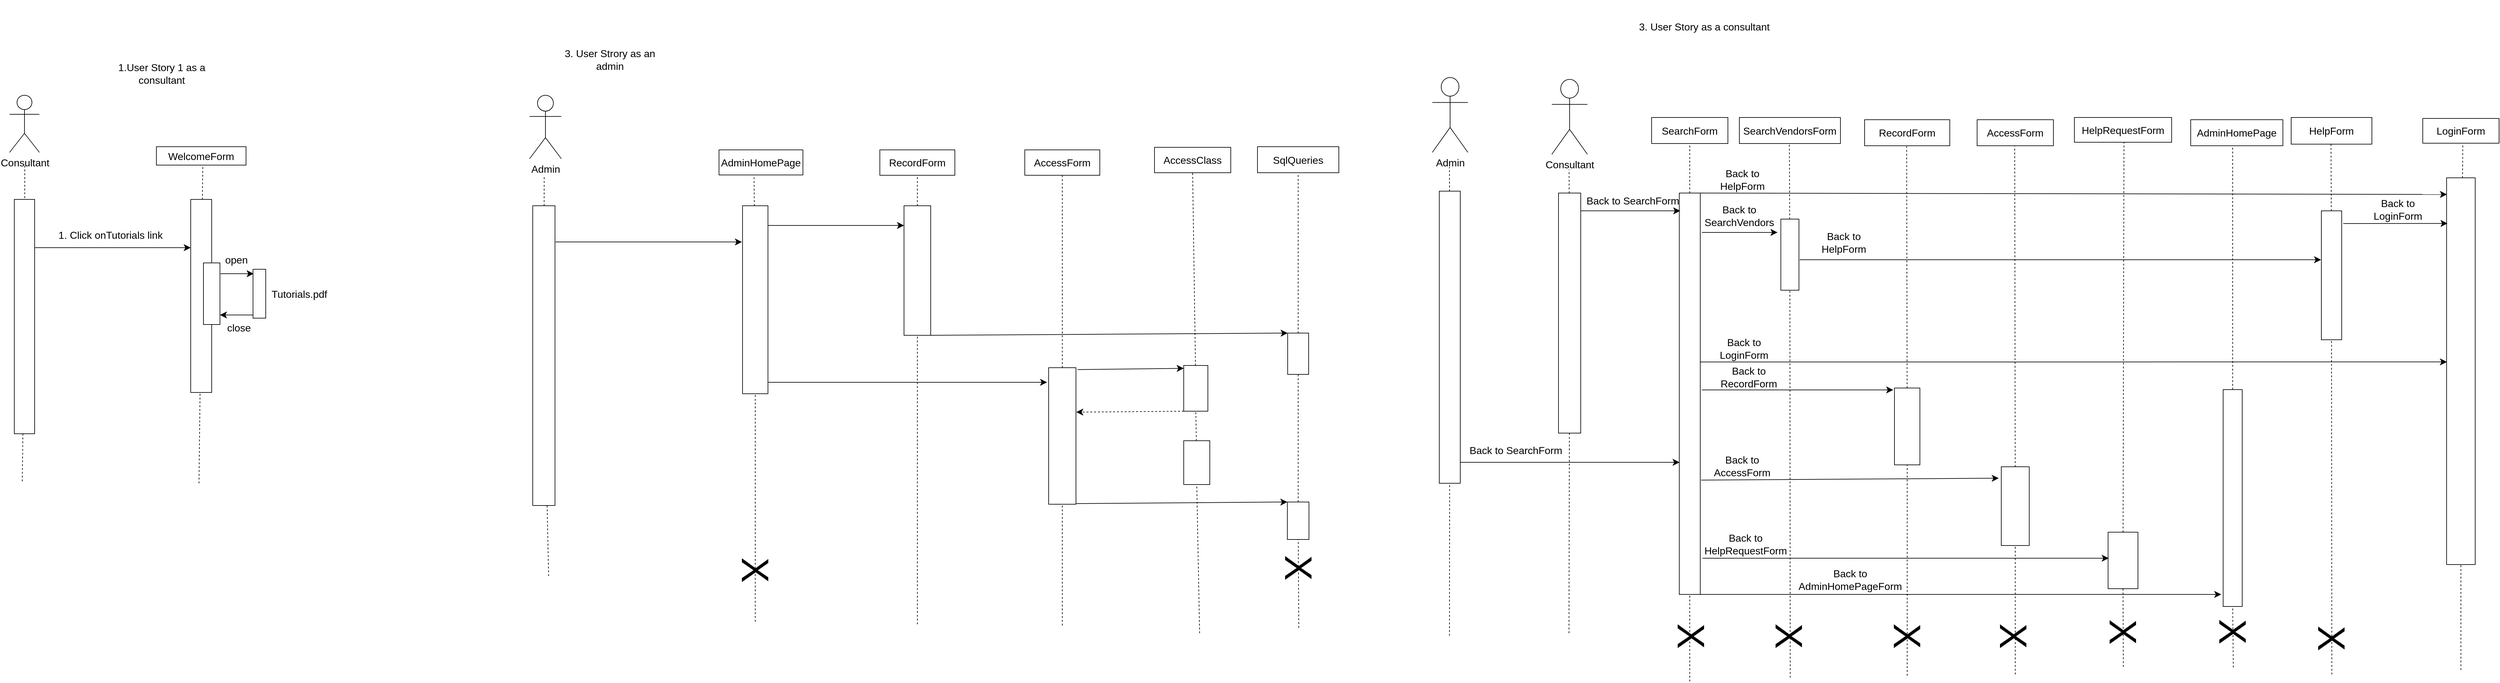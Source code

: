 <mxfile version="22.1.7" type="github">
  <diagram name="Page-1" id="Hk-SXwCdUtSoD7dCNRQY">
    <mxGraphModel dx="3237" dy="3047" grid="0" gridSize="10" guides="1" tooltips="1" connect="1" arrows="1" fold="1" page="0" pageScale="1" pageWidth="827" pageHeight="1169" math="0" shadow="0">
      <root>
        <mxCell id="0" />
        <mxCell id="1" parent="0" />
        <mxCell id="pXTbhTJN17nyA_IUPfKZ-1" value="WelcomeForm" style="rounded=0;whiteSpace=wrap;html=1;fontSize=16;" vertex="1" parent="1">
          <mxGeometry x="143" y="170" width="141" height="29" as="geometry" />
        </mxCell>
        <mxCell id="pXTbhTJN17nyA_IUPfKZ-3" value="" style="endArrow=none;dashed=1;html=1;rounded=0;fontSize=12;startSize=8;endSize=8;curved=1;" edge="1" parent="1" source="pXTbhTJN17nyA_IUPfKZ-10">
          <mxGeometry width="50" height="50" relative="1" as="geometry">
            <mxPoint x="210" y="700" as="sourcePoint" />
            <mxPoint x="216" y="200" as="targetPoint" />
          </mxGeometry>
        </mxCell>
        <mxCell id="pXTbhTJN17nyA_IUPfKZ-4" value="Consultant" style="shape=umlActor;verticalLabelPosition=bottom;verticalAlign=top;html=1;outlineConnect=0;fontSize=16;" vertex="1" parent="1">
          <mxGeometry x="-88" y="89" width="47" height="90" as="geometry" />
        </mxCell>
        <mxCell id="pXTbhTJN17nyA_IUPfKZ-5" value="" style="endArrow=none;dashed=1;html=1;rounded=0;fontSize=12;startSize=8;endSize=8;curved=1;" edge="1" parent="1" source="pXTbhTJN17nyA_IUPfKZ-6">
          <mxGeometry width="50" height="50" relative="1" as="geometry">
            <mxPoint x="-62" y="243" as="sourcePoint" />
            <mxPoint x="-68" y="698" as="targetPoint" />
          </mxGeometry>
        </mxCell>
        <mxCell id="pXTbhTJN17nyA_IUPfKZ-8" value="" style="endArrow=none;dashed=1;html=1;rounded=0;fontSize=12;startSize=8;endSize=8;curved=1;" edge="1" parent="1" target="pXTbhTJN17nyA_IUPfKZ-6">
          <mxGeometry width="50" height="50" relative="1" as="geometry">
            <mxPoint x="-64" y="200" as="sourcePoint" />
            <mxPoint x="-68" y="698" as="targetPoint" />
          </mxGeometry>
        </mxCell>
        <mxCell id="pXTbhTJN17nyA_IUPfKZ-6" value="" style="rounded=0;whiteSpace=wrap;html=1;fontSize=16;" vertex="1" parent="1">
          <mxGeometry x="-80.5" y="253" width="32" height="369" as="geometry" />
        </mxCell>
        <mxCell id="pXTbhTJN17nyA_IUPfKZ-9" value="" style="endArrow=classic;html=1;rounded=0;fontSize=12;startSize=8;endSize=8;curved=1;entryX=0;entryY=0.25;entryDx=0;entryDy=0;" edge="1" parent="1" target="pXTbhTJN17nyA_IUPfKZ-10">
          <mxGeometry width="50" height="50" relative="1" as="geometry">
            <mxPoint x="-48" y="329" as="sourcePoint" />
            <mxPoint x="80" y="362" as="targetPoint" />
          </mxGeometry>
        </mxCell>
        <mxCell id="pXTbhTJN17nyA_IUPfKZ-11" value="" style="endArrow=none;dashed=1;html=1;rounded=0;fontSize=12;startSize=8;endSize=8;curved=1;" edge="1" parent="1" target="pXTbhTJN17nyA_IUPfKZ-10">
          <mxGeometry width="50" height="50" relative="1" as="geometry">
            <mxPoint x="210" y="700" as="sourcePoint" />
            <mxPoint x="216" y="200" as="targetPoint" />
          </mxGeometry>
        </mxCell>
        <mxCell id="pXTbhTJN17nyA_IUPfKZ-10" value="" style="rounded=0;whiteSpace=wrap;html=1;fontSize=16;" vertex="1" parent="1">
          <mxGeometry x="197" y="253" width="33" height="304" as="geometry" />
        </mxCell>
        <mxCell id="pXTbhTJN17nyA_IUPfKZ-12" value="1. Click onTutorials link" style="text;html=1;strokeColor=none;fillColor=none;align=center;verticalAlign=middle;whiteSpace=wrap;rounded=0;fontSize=16;" vertex="1" parent="1">
          <mxGeometry x="-25" y="298" width="192" height="22" as="geometry" />
        </mxCell>
        <mxCell id="pXTbhTJN17nyA_IUPfKZ-20" value="" style="rounded=0;whiteSpace=wrap;html=1;fontSize=16;" vertex="1" parent="1">
          <mxGeometry x="217" y="353" width="26" height="97" as="geometry" />
        </mxCell>
        <mxCell id="pXTbhTJN17nyA_IUPfKZ-21" value="" style="endArrow=classic;html=1;rounded=0;fontSize=12;startSize=8;endSize=8;curved=1;entryX=0.051;entryY=0.091;entryDx=0;entryDy=0;entryPerimeter=0;" edge="1" parent="1" target="pXTbhTJN17nyA_IUPfKZ-23">
          <mxGeometry width="50" height="50" relative="1" as="geometry">
            <mxPoint x="244" y="370" as="sourcePoint" />
            <mxPoint x="294" y="370" as="targetPoint" />
          </mxGeometry>
        </mxCell>
        <mxCell id="pXTbhTJN17nyA_IUPfKZ-22" value="" style="endArrow=classic;html=1;rounded=0;fontSize=12;startSize=8;endSize=8;curved=1;entryX=0.962;entryY=0.845;entryDx=0;entryDy=0;entryPerimeter=0;exitX=0;exitY=0.935;exitDx=0;exitDy=0;exitPerimeter=0;" edge="1" parent="1" source="pXTbhTJN17nyA_IUPfKZ-23">
          <mxGeometry width="50" height="50" relative="1" as="geometry">
            <mxPoint x="292.99" y="435" as="sourcePoint" />
            <mxPoint x="243.002" y="434.965" as="targetPoint" />
          </mxGeometry>
        </mxCell>
        <mxCell id="pXTbhTJN17nyA_IUPfKZ-23" value="" style="rounded=0;whiteSpace=wrap;html=1;fontSize=16;" vertex="1" parent="1">
          <mxGeometry x="294.99" y="363" width="20" height="77" as="geometry" />
        </mxCell>
        <mxCell id="pXTbhTJN17nyA_IUPfKZ-25" value="Tutorials.pdf" style="text;html=1;strokeColor=none;fillColor=none;align=center;verticalAlign=middle;whiteSpace=wrap;rounded=0;fontSize=16;" vertex="1" parent="1">
          <mxGeometry x="332" y="386.25" width="72" height="30.5" as="geometry" />
        </mxCell>
        <mxCell id="pXTbhTJN17nyA_IUPfKZ-26" value="close" style="text;html=1;strokeColor=none;fillColor=none;align=center;verticalAlign=middle;whiteSpace=wrap;rounded=0;fontSize=16;" vertex="1" parent="1">
          <mxGeometry x="243" y="440" width="60" height="30" as="geometry" />
        </mxCell>
        <mxCell id="pXTbhTJN17nyA_IUPfKZ-27" value="open" style="text;html=1;strokeColor=none;fillColor=none;align=center;verticalAlign=middle;whiteSpace=wrap;rounded=0;fontSize=16;" vertex="1" parent="1">
          <mxGeometry x="239" y="333" width="60" height="30" as="geometry" />
        </mxCell>
        <mxCell id="pXTbhTJN17nyA_IUPfKZ-28" value="1.User Story 1 as a consultant" style="text;html=1;strokeColor=none;fillColor=none;align=center;verticalAlign=middle;whiteSpace=wrap;rounded=0;fontSize=16;" vertex="1" parent="1">
          <mxGeometry x="66" y="36" width="171" height="37" as="geometry" />
        </mxCell>
        <mxCell id="pXTbhTJN17nyA_IUPfKZ-29" value="3. User Strory as an admin" style="text;html=1;strokeColor=none;fillColor=none;align=center;verticalAlign=middle;whiteSpace=wrap;rounded=0;fontSize=16;" vertex="1" parent="1">
          <mxGeometry x="780" y="9" width="153" height="47" as="geometry" />
        </mxCell>
        <mxCell id="pXTbhTJN17nyA_IUPfKZ-30" value="Admin" style="shape=umlActor;verticalLabelPosition=bottom;verticalAlign=top;html=1;outlineConnect=0;fontSize=16;" vertex="1" parent="1">
          <mxGeometry x="730" y="89" width="50" height="100" as="geometry" />
        </mxCell>
        <mxCell id="pXTbhTJN17nyA_IUPfKZ-31" value="" style="endArrow=none;dashed=1;html=1;rounded=0;fontSize=12;startSize=8;endSize=8;curved=1;" edge="1" parent="1" source="pXTbhTJN17nyA_IUPfKZ-33">
          <mxGeometry width="50" height="50" relative="1" as="geometry">
            <mxPoint x="753" y="690" as="sourcePoint" />
            <mxPoint x="753" y="215" as="targetPoint" />
          </mxGeometry>
        </mxCell>
        <mxCell id="pXTbhTJN17nyA_IUPfKZ-34" value="" style="endArrow=none;dashed=1;html=1;rounded=0;fontSize=12;startSize=8;endSize=8;curved=1;" edge="1" parent="1" target="pXTbhTJN17nyA_IUPfKZ-33">
          <mxGeometry width="50" height="50" relative="1" as="geometry">
            <mxPoint x="760" y="846" as="sourcePoint" />
            <mxPoint x="753" y="215" as="targetPoint" />
          </mxGeometry>
        </mxCell>
        <mxCell id="pXTbhTJN17nyA_IUPfKZ-33" value="" style="rounded=0;whiteSpace=wrap;html=1;fontSize=16;" vertex="1" parent="1">
          <mxGeometry x="735" y="263" width="35" height="472" as="geometry" />
        </mxCell>
        <mxCell id="pXTbhTJN17nyA_IUPfKZ-35" value="" style="endArrow=classic;html=1;rounded=0;fontSize=12;startSize=8;endSize=8;curved=1;" edge="1" parent="1">
          <mxGeometry width="50" height="50" relative="1" as="geometry">
            <mxPoint x="771" y="320" as="sourcePoint" />
            <mxPoint x="1064" y="320" as="targetPoint" />
          </mxGeometry>
        </mxCell>
        <mxCell id="pXTbhTJN17nyA_IUPfKZ-37" value="" style="endArrow=none;dashed=1;html=1;rounded=0;fontSize=12;startSize=8;endSize=8;curved=1;entryX=0.417;entryY=0.911;entryDx=0;entryDy=0;entryPerimeter=0;" edge="1" parent="1" source="pXTbhTJN17nyA_IUPfKZ-36" target="pXTbhTJN17nyA_IUPfKZ-38">
          <mxGeometry width="50" height="50" relative="1" as="geometry">
            <mxPoint x="1093" y="692" as="sourcePoint" />
            <mxPoint x="1093" y="216" as="targetPoint" />
          </mxGeometry>
        </mxCell>
        <mxCell id="pXTbhTJN17nyA_IUPfKZ-38" value="AdminHomePage" style="rounded=0;whiteSpace=wrap;html=1;fontSize=16;" vertex="1" parent="1">
          <mxGeometry x="1028" y="175" width="132" height="39.5" as="geometry" />
        </mxCell>
        <mxCell id="pXTbhTJN17nyA_IUPfKZ-39" value="" style="endArrow=none;dashed=1;html=1;rounded=0;fontSize=12;startSize=8;endSize=8;curved=1;" edge="1" parent="1" target="pXTbhTJN17nyA_IUPfKZ-36">
          <mxGeometry width="50" height="50" relative="1" as="geometry">
            <mxPoint x="1085" y="918" as="sourcePoint" />
            <mxPoint x="1093" y="216" as="targetPoint" />
          </mxGeometry>
        </mxCell>
        <mxCell id="pXTbhTJN17nyA_IUPfKZ-36" value="" style="rounded=0;whiteSpace=wrap;html=1;fontSize=16;" vertex="1" parent="1">
          <mxGeometry x="1065" y="263" width="40" height="296" as="geometry" />
        </mxCell>
        <mxCell id="pXTbhTJN17nyA_IUPfKZ-40" value="RecordForm" style="rounded=0;whiteSpace=wrap;html=1;fontSize=16;" vertex="1" parent="1">
          <mxGeometry x="1281" y="175" width="118" height="40" as="geometry" />
        </mxCell>
        <mxCell id="pXTbhTJN17nyA_IUPfKZ-41" value="AccessForm" style="rounded=0;whiteSpace=wrap;html=1;fontSize=16;" vertex="1" parent="1">
          <mxGeometry x="1509" y="175" width="118" height="40" as="geometry" />
        </mxCell>
        <mxCell id="pXTbhTJN17nyA_IUPfKZ-43" value="" style="endArrow=none;dashed=1;html=1;rounded=0;fontSize=12;startSize=8;endSize=8;curved=1;entryX=0.5;entryY=1;entryDx=0;entryDy=0;" edge="1" parent="1" source="pXTbhTJN17nyA_IUPfKZ-48" target="pXTbhTJN17nyA_IUPfKZ-40">
          <mxGeometry width="50" height="50" relative="1" as="geometry">
            <mxPoint x="1340" y="696" as="sourcePoint" />
            <mxPoint x="1390" y="448" as="targetPoint" />
          </mxGeometry>
        </mxCell>
        <mxCell id="pXTbhTJN17nyA_IUPfKZ-44" value="" style="endArrow=none;dashed=1;html=1;rounded=0;fontSize=12;startSize=8;endSize=8;curved=1;entryX=0.5;entryY=1;entryDx=0;entryDy=0;" edge="1" parent="1" source="pXTbhTJN17nyA_IUPfKZ-50" target="pXTbhTJN17nyA_IUPfKZ-41">
          <mxGeometry width="50" height="50" relative="1" as="geometry">
            <mxPoint x="1568" y="699" as="sourcePoint" />
            <mxPoint x="1618" y="462" as="targetPoint" />
          </mxGeometry>
        </mxCell>
        <mxCell id="pXTbhTJN17nyA_IUPfKZ-49" value="" style="endArrow=none;dashed=1;html=1;rounded=0;fontSize=12;startSize=8;endSize=8;curved=1;entryX=0.5;entryY=1;entryDx=0;entryDy=0;" edge="1" parent="1" target="pXTbhTJN17nyA_IUPfKZ-48">
          <mxGeometry width="50" height="50" relative="1" as="geometry">
            <mxPoint x="1340" y="922" as="sourcePoint" />
            <mxPoint x="1340" y="215" as="targetPoint" />
          </mxGeometry>
        </mxCell>
        <mxCell id="pXTbhTJN17nyA_IUPfKZ-48" value="" style="rounded=0;whiteSpace=wrap;html=1;fontSize=16;" vertex="1" parent="1">
          <mxGeometry x="1319" y="263" width="42" height="204" as="geometry" />
        </mxCell>
        <mxCell id="pXTbhTJN17nyA_IUPfKZ-51" value="" style="endArrow=none;dashed=1;html=1;rounded=0;fontSize=12;startSize=8;endSize=8;curved=1;entryX=0.5;entryY=1;entryDx=0;entryDy=0;" edge="1" parent="1" target="pXTbhTJN17nyA_IUPfKZ-50">
          <mxGeometry width="50" height="50" relative="1" as="geometry">
            <mxPoint x="1568" y="924" as="sourcePoint" />
            <mxPoint x="1568" y="215" as="targetPoint" />
          </mxGeometry>
        </mxCell>
        <mxCell id="pXTbhTJN17nyA_IUPfKZ-50" value="" style="rounded=0;whiteSpace=wrap;html=1;fontSize=16;" vertex="1" parent="1">
          <mxGeometry x="1546.5" y="518" width="43" height="215" as="geometry" />
        </mxCell>
        <mxCell id="pXTbhTJN17nyA_IUPfKZ-53" value="" style="endArrow=none;dashed=1;html=1;rounded=0;fontSize=12;startSize=8;endSize=8;curved=1;entryX=0.5;entryY=1;entryDx=0;entryDy=0;" edge="1" parent="1" source="pXTbhTJN17nyA_IUPfKZ-59" target="pXTbhTJN17nyA_IUPfKZ-54">
          <mxGeometry width="50" height="50" relative="1" as="geometry">
            <mxPoint x="1953" y="819.5" as="sourcePoint" />
            <mxPoint x="1940.005" y="211" as="targetPoint" />
          </mxGeometry>
        </mxCell>
        <mxCell id="pXTbhTJN17nyA_IUPfKZ-54" value="SqlQueries" style="rounded=0;whiteSpace=wrap;html=1;fontSize=16;" vertex="1" parent="1">
          <mxGeometry x="1875" y="170" width="128" height="41" as="geometry" />
        </mxCell>
        <mxCell id="pXTbhTJN17nyA_IUPfKZ-56" value="" style="endArrow=classic;html=1;rounded=0;fontSize=12;startSize=8;endSize=8;curved=1;" edge="1" parent="1">
          <mxGeometry width="50" height="50" relative="1" as="geometry">
            <mxPoint x="1105" y="294" as="sourcePoint" />
            <mxPoint x="1319" y="294" as="targetPoint" />
          </mxGeometry>
        </mxCell>
        <mxCell id="pXTbhTJN17nyA_IUPfKZ-57" value="" style="endArrow=classic;html=1;rounded=0;fontSize=12;startSize=8;endSize=8;curved=1;" edge="1" parent="1">
          <mxGeometry width="50" height="50" relative="1" as="geometry">
            <mxPoint x="1105" y="541" as="sourcePoint" />
            <mxPoint x="1544" y="541" as="targetPoint" />
            <Array as="points" />
          </mxGeometry>
        </mxCell>
        <mxCell id="pXTbhTJN17nyA_IUPfKZ-58" value="" style="endArrow=classic;html=1;rounded=0;fontSize=12;startSize=8;endSize=8;curved=1;entryX=0;entryY=0;entryDx=0;entryDy=0;" edge="1" parent="1" target="pXTbhTJN17nyA_IUPfKZ-59">
          <mxGeometry width="50" height="50" relative="1" as="geometry">
            <mxPoint x="1359" y="467" as="sourcePoint" />
            <mxPoint x="1874" y="464" as="targetPoint" />
          </mxGeometry>
        </mxCell>
        <mxCell id="pXTbhTJN17nyA_IUPfKZ-60" value="" style="endArrow=none;dashed=1;html=1;rounded=0;fontSize=12;startSize=8;endSize=8;curved=1;" edge="1" parent="1" source="pXTbhTJN17nyA_IUPfKZ-62" target="pXTbhTJN17nyA_IUPfKZ-59">
          <mxGeometry width="50" height="50" relative="1" as="geometry">
            <mxPoint x="1945" y="827.5" as="sourcePoint" />
            <mxPoint x="1940.005" y="211" as="targetPoint" />
          </mxGeometry>
        </mxCell>
        <mxCell id="pXTbhTJN17nyA_IUPfKZ-59" value="" style="rounded=0;whiteSpace=wrap;html=1;fontSize=16;" vertex="1" parent="1">
          <mxGeometry x="1922.5" y="463.5" width="33" height="65" as="geometry" />
        </mxCell>
        <mxCell id="pXTbhTJN17nyA_IUPfKZ-61" value="" style="endArrow=classic;html=1;rounded=0;fontSize=12;startSize=8;endSize=8;curved=1;entryX=0;entryY=0;entryDx=0;entryDy=0;" edge="1" parent="1" target="pXTbhTJN17nyA_IUPfKZ-62">
          <mxGeometry width="50" height="50" relative="1" as="geometry">
            <mxPoint x="1590" y="732" as="sourcePoint" />
            <mxPoint x="1864" y="732" as="targetPoint" />
          </mxGeometry>
        </mxCell>
        <mxCell id="pXTbhTJN17nyA_IUPfKZ-63" value="" style="endArrow=none;dashed=1;html=1;rounded=0;fontSize=12;startSize=8;endSize=8;curved=1;" edge="1" parent="1" target="pXTbhTJN17nyA_IUPfKZ-62">
          <mxGeometry width="50" height="50" relative="1" as="geometry">
            <mxPoint x="1940" y="927.5" as="sourcePoint" />
            <mxPoint x="1940" y="528.5" as="targetPoint" />
          </mxGeometry>
        </mxCell>
        <mxCell id="pXTbhTJN17nyA_IUPfKZ-62" value="" style="rounded=0;whiteSpace=wrap;html=1;fontSize=16;" vertex="1" parent="1">
          <mxGeometry x="1922" y="729.5" width="34" height="59" as="geometry" />
        </mxCell>
        <mxCell id="pXTbhTJN17nyA_IUPfKZ-66" value="&lt;font style=&quot;font-size: 60px;&quot; face=&quot;Helvetica&quot;&gt;X&lt;/font&gt;" style="text;html=1;strokeColor=none;fillColor=none;align=center;verticalAlign=middle;whiteSpace=wrap;rounded=0;fontSize=16;rotation=90;" vertex="1" parent="1">
          <mxGeometry x="1053" y="794" width="64" height="85.5" as="geometry" />
        </mxCell>
        <mxCell id="pXTbhTJN17nyA_IUPfKZ-69" value="Admin" style="shape=umlActor;verticalLabelPosition=bottom;verticalAlign=top;html=1;outlineConnect=0;fontSize=16;" vertex="1" parent="1">
          <mxGeometry x="2150" y="61" width="56" height="118" as="geometry" />
        </mxCell>
        <mxCell id="pXTbhTJN17nyA_IUPfKZ-70" value="" style="endArrow=none;dashed=1;html=1;rounded=0;fontSize=12;startSize=8;endSize=8;curved=1;" edge="1" parent="1" source="pXTbhTJN17nyA_IUPfKZ-88">
          <mxGeometry width="50" height="50" relative="1" as="geometry">
            <mxPoint x="2365.17" y="818" as="sourcePoint" />
            <mxPoint x="2365.17" y="206" as="targetPoint" />
          </mxGeometry>
        </mxCell>
        <mxCell id="pXTbhTJN17nyA_IUPfKZ-72" value="LoginForm" style="rounded=0;whiteSpace=wrap;html=1;fontSize=16;" vertex="1" parent="1">
          <mxGeometry x="3708" y="125.5" width="120" height="39" as="geometry" />
        </mxCell>
        <mxCell id="pXTbhTJN17nyA_IUPfKZ-73" value="SearchForm" style="rounded=0;whiteSpace=wrap;html=1;fontSize=16;" vertex="1" parent="1">
          <mxGeometry x="2495" y="124" width="120" height="41" as="geometry" />
        </mxCell>
        <mxCell id="pXTbhTJN17nyA_IUPfKZ-74" value="SearchVendorsForm" style="rounded=0;whiteSpace=wrap;html=1;fontSize=16;" vertex="1" parent="1">
          <mxGeometry x="2633" y="124" width="159" height="41" as="geometry" />
        </mxCell>
        <mxCell id="pXTbhTJN17nyA_IUPfKZ-75" value="AdminHomePage" style="rounded=0;whiteSpace=wrap;html=1;fontSize=16;" vertex="1" parent="1">
          <mxGeometry x="3343" y="127.5" width="145" height="41" as="geometry" />
        </mxCell>
        <mxCell id="pXTbhTJN17nyA_IUPfKZ-76" value="RecordForm" style="rounded=0;whiteSpace=wrap;html=1;fontSize=16;" vertex="1" parent="1">
          <mxGeometry x="2830" y="127.5" width="134" height="41" as="geometry" />
        </mxCell>
        <mxCell id="pXTbhTJN17nyA_IUPfKZ-77" value="AccessForm" style="rounded=0;whiteSpace=wrap;html=1;fontSize=16;" vertex="1" parent="1">
          <mxGeometry x="3007" y="127.5" width="120" height="41" as="geometry" />
        </mxCell>
        <mxCell id="pXTbhTJN17nyA_IUPfKZ-78" value="HelpRequestForm" style="rounded=0;whiteSpace=wrap;html=1;fontSize=16;" vertex="1" parent="1">
          <mxGeometry x="3160" y="124" width="153" height="39" as="geometry" />
        </mxCell>
        <mxCell id="pXTbhTJN17nyA_IUPfKZ-79" value="HelpForm" style="rounded=0;whiteSpace=wrap;html=1;fontSize=16;" vertex="1" parent="1">
          <mxGeometry x="3501" y="124" width="127" height="42" as="geometry" />
        </mxCell>
        <mxCell id="pXTbhTJN17nyA_IUPfKZ-80" value="" style="endArrow=none;dashed=1;html=1;rounded=0;fontSize=12;startSize=8;endSize=8;curved=1;entryX=0.5;entryY=1;entryDx=0;entryDy=0;" edge="1" parent="1" source="pXTbhTJN17nyA_IUPfKZ-90" target="pXTbhTJN17nyA_IUPfKZ-73">
          <mxGeometry width="50" height="50" relative="1" as="geometry">
            <mxPoint x="2555" y="810" as="sourcePoint" />
            <mxPoint x="2725" y="254" as="targetPoint" />
          </mxGeometry>
        </mxCell>
        <mxCell id="pXTbhTJN17nyA_IUPfKZ-81" value="" style="endArrow=none;dashed=1;html=1;rounded=0;fontSize=12;startSize=8;endSize=8;curved=1;entryX=0.5;entryY=1;entryDx=0;entryDy=0;" edge="1" parent="1" source="pXTbhTJN17nyA_IUPfKZ-92">
          <mxGeometry width="50" height="50" relative="1" as="geometry">
            <mxPoint x="2711.67" y="811" as="sourcePoint" />
            <mxPoint x="2711.67" y="166" as="targetPoint" />
          </mxGeometry>
        </mxCell>
        <mxCell id="pXTbhTJN17nyA_IUPfKZ-82" value="" style="endArrow=none;dashed=1;html=1;rounded=0;fontSize=12;startSize=8;endSize=8;curved=1;entryX=0.5;entryY=1;entryDx=0;entryDy=0;" edge="1" parent="1" source="pXTbhTJN17nyA_IUPfKZ-96">
          <mxGeometry width="50" height="50" relative="1" as="geometry">
            <mxPoint x="3409" y="814.5" as="sourcePoint" />
            <mxPoint x="3409" y="169.5" as="targetPoint" />
          </mxGeometry>
        </mxCell>
        <mxCell id="pXTbhTJN17nyA_IUPfKZ-83" value="" style="endArrow=none;dashed=1;html=1;rounded=0;fontSize=12;startSize=8;endSize=8;curved=1;entryX=0.5;entryY=1;entryDx=0;entryDy=0;" edge="1" parent="1" source="pXTbhTJN17nyA_IUPfKZ-98">
          <mxGeometry width="50" height="50" relative="1" as="geometry">
            <mxPoint x="3563.67" y="810" as="sourcePoint" />
            <mxPoint x="3563.67" y="165" as="targetPoint" />
          </mxGeometry>
        </mxCell>
        <mxCell id="pXTbhTJN17nyA_IUPfKZ-84" value="" style="endArrow=none;dashed=1;html=1;rounded=0;fontSize=12;startSize=8;endSize=8;curved=1;entryX=0.5;entryY=1;entryDx=0;entryDy=0;" edge="1" parent="1" source="pXTbhTJN17nyA_IUPfKZ-109">
          <mxGeometry width="50" height="50" relative="1" as="geometry">
            <mxPoint x="2896.17" y="814.5" as="sourcePoint" />
            <mxPoint x="2896.17" y="169.5" as="targetPoint" />
          </mxGeometry>
        </mxCell>
        <mxCell id="pXTbhTJN17nyA_IUPfKZ-85" value="" style="endArrow=none;dashed=1;html=1;rounded=0;fontSize=12;startSize=8;endSize=8;curved=1;entryX=0.5;entryY=1;entryDx=0;entryDy=0;" edge="1" parent="1" source="pXTbhTJN17nyA_IUPfKZ-111">
          <mxGeometry width="50" height="50" relative="1" as="geometry">
            <mxPoint x="3066.17" y="814.5" as="sourcePoint" />
            <mxPoint x="3066.17" y="169.5" as="targetPoint" />
          </mxGeometry>
        </mxCell>
        <mxCell id="pXTbhTJN17nyA_IUPfKZ-86" value="" style="endArrow=none;dashed=1;html=1;rounded=0;fontSize=12;startSize=8;endSize=8;curved=1;entryX=0.5;entryY=1;entryDx=0;entryDy=0;" edge="1" parent="1" source="pXTbhTJN17nyA_IUPfKZ-115">
          <mxGeometry width="50" height="50" relative="1" as="geometry">
            <mxPoint x="3238" y="895.5" as="sourcePoint" />
            <mxPoint x="3238" y="163" as="targetPoint" />
          </mxGeometry>
        </mxCell>
        <mxCell id="pXTbhTJN17nyA_IUPfKZ-87" value="" style="endArrow=none;dashed=1;html=1;rounded=0;fontSize=12;startSize=8;endSize=8;curved=1;entryX=0.5;entryY=1;entryDx=0;entryDy=0;" edge="1" parent="1" source="pXTbhTJN17nyA_IUPfKZ-119">
          <mxGeometry width="50" height="50" relative="1" as="geometry">
            <mxPoint x="3771" y="887" as="sourcePoint" />
            <mxPoint x="3771" y="165.5" as="targetPoint" />
          </mxGeometry>
        </mxCell>
        <mxCell id="pXTbhTJN17nyA_IUPfKZ-89" value="" style="endArrow=none;dashed=1;html=1;rounded=0;fontSize=12;startSize=8;endSize=8;curved=1;" edge="1" parent="1" target="pXTbhTJN17nyA_IUPfKZ-88">
          <mxGeometry width="50" height="50" relative="1" as="geometry">
            <mxPoint x="2365" y="936" as="sourcePoint" />
            <mxPoint x="2365.17" y="206" as="targetPoint" />
          </mxGeometry>
        </mxCell>
        <mxCell id="pXTbhTJN17nyA_IUPfKZ-88" value="" style="rounded=0;whiteSpace=wrap;html=1;fontSize=16;" vertex="1" parent="1">
          <mxGeometry x="2348.5" y="243" width="35" height="378" as="geometry" />
        </mxCell>
        <mxCell id="pXTbhTJN17nyA_IUPfKZ-91" value="" style="endArrow=none;dashed=1;html=1;rounded=0;fontSize=12;startSize=8;endSize=8;curved=1;entryX=0.5;entryY=1;entryDx=0;entryDy=0;" edge="1" parent="1" target="pXTbhTJN17nyA_IUPfKZ-90">
          <mxGeometry width="50" height="50" relative="1" as="geometry">
            <mxPoint x="2555" y="1012" as="sourcePoint" />
            <mxPoint x="2555" y="165" as="targetPoint" />
          </mxGeometry>
        </mxCell>
        <mxCell id="pXTbhTJN17nyA_IUPfKZ-90" value="" style="rounded=0;whiteSpace=wrap;html=1;fontSize=16;" vertex="1" parent="1">
          <mxGeometry x="2538.5" y="243" width="33" height="632" as="geometry" />
        </mxCell>
        <mxCell id="pXTbhTJN17nyA_IUPfKZ-93" value="" style="endArrow=none;dashed=1;html=1;rounded=0;fontSize=12;startSize=8;endSize=8;curved=1;entryX=0.5;entryY=1;entryDx=0;entryDy=0;" edge="1" parent="1" target="pXTbhTJN17nyA_IUPfKZ-92">
          <mxGeometry width="50" height="50" relative="1" as="geometry">
            <mxPoint x="2713" y="1006" as="sourcePoint" />
            <mxPoint x="2711.67" y="166" as="targetPoint" />
          </mxGeometry>
        </mxCell>
        <mxCell id="pXTbhTJN17nyA_IUPfKZ-92" value="" style="rounded=0;whiteSpace=wrap;html=1;fontSize=16;" vertex="1" parent="1">
          <mxGeometry x="2698.25" y="284" width="28.5" height="112" as="geometry" />
        </mxCell>
        <mxCell id="pXTbhTJN17nyA_IUPfKZ-94" value="" style="endArrow=classic;html=1;rounded=0;fontSize=12;startSize=8;endSize=8;curved=1;" edge="1" parent="1">
          <mxGeometry width="50" height="50" relative="1" as="geometry">
            <mxPoint x="2383" y="271" as="sourcePoint" />
            <mxPoint x="2540" y="271" as="targetPoint" />
          </mxGeometry>
        </mxCell>
        <mxCell id="pXTbhTJN17nyA_IUPfKZ-95" value="" style="endArrow=classic;html=1;rounded=0;fontSize=12;startSize=8;endSize=8;curved=1;" edge="1" parent="1">
          <mxGeometry width="50" height="50" relative="1" as="geometry">
            <mxPoint x="2574" y="305" as="sourcePoint" />
            <mxPoint x="2693" y="305" as="targetPoint" />
          </mxGeometry>
        </mxCell>
        <mxCell id="pXTbhTJN17nyA_IUPfKZ-97" value="" style="endArrow=none;dashed=1;html=1;rounded=0;fontSize=12;startSize=8;endSize=8;curved=1;entryX=0.5;entryY=1;entryDx=0;entryDy=0;" edge="1" parent="1" target="pXTbhTJN17nyA_IUPfKZ-96">
          <mxGeometry width="50" height="50" relative="1" as="geometry">
            <mxPoint x="3410" y="990" as="sourcePoint" />
            <mxPoint x="3409" y="169.5" as="targetPoint" />
          </mxGeometry>
        </mxCell>
        <mxCell id="pXTbhTJN17nyA_IUPfKZ-96" value="" style="rounded=0;whiteSpace=wrap;html=1;fontSize=16;" vertex="1" parent="1">
          <mxGeometry x="3394" y="552.5" width="30" height="341.5" as="geometry" />
        </mxCell>
        <mxCell id="pXTbhTJN17nyA_IUPfKZ-99" value="" style="endArrow=none;dashed=1;html=1;rounded=0;fontSize=12;startSize=8;endSize=8;curved=1;entryX=0.5;entryY=1;entryDx=0;entryDy=0;" edge="1" parent="1" target="pXTbhTJN17nyA_IUPfKZ-98">
          <mxGeometry width="50" height="50" relative="1" as="geometry">
            <mxPoint x="3565" y="1001" as="sourcePoint" />
            <mxPoint x="2717.67" y="163" as="targetPoint" />
          </mxGeometry>
        </mxCell>
        <mxCell id="pXTbhTJN17nyA_IUPfKZ-98" value="" style="rounded=0;whiteSpace=wrap;html=1;fontSize=16;" vertex="1" parent="1">
          <mxGeometry x="3548.5" y="271" width="32" height="203" as="geometry" />
        </mxCell>
        <mxCell id="pXTbhTJN17nyA_IUPfKZ-101" value="Consultant" style="shape=umlActor;verticalLabelPosition=bottom;verticalAlign=top;html=1;outlineConnect=0;fontSize=16;" vertex="1" parent="1">
          <mxGeometry x="2338" y="64" width="56" height="118" as="geometry" />
        </mxCell>
        <mxCell id="pXTbhTJN17nyA_IUPfKZ-102" value="" style="endArrow=none;dashed=1;html=1;rounded=0;fontSize=12;startSize=8;endSize=8;curved=1;" edge="1" parent="1" source="pXTbhTJN17nyA_IUPfKZ-103">
          <mxGeometry width="50" height="50" relative="1" as="geometry">
            <mxPoint x="2177" y="829" as="sourcePoint" />
            <mxPoint x="2177" y="202" as="targetPoint" />
          </mxGeometry>
        </mxCell>
        <mxCell id="pXTbhTJN17nyA_IUPfKZ-104" value="" style="endArrow=none;dashed=1;html=1;rounded=0;fontSize=12;startSize=8;endSize=8;curved=1;" edge="1" parent="1" target="pXTbhTJN17nyA_IUPfKZ-103">
          <mxGeometry width="50" height="50" relative="1" as="geometry">
            <mxPoint x="2177" y="940" as="sourcePoint" />
            <mxPoint x="2177" y="202" as="targetPoint" />
          </mxGeometry>
        </mxCell>
        <mxCell id="pXTbhTJN17nyA_IUPfKZ-103" value="" style="rounded=0;whiteSpace=wrap;html=1;fontSize=16;" vertex="1" parent="1">
          <mxGeometry x="2161" y="240" width="33" height="460" as="geometry" />
        </mxCell>
        <mxCell id="pXTbhTJN17nyA_IUPfKZ-105" value="" style="endArrow=classic;html=1;rounded=0;fontSize=12;startSize=8;endSize=8;curved=1;" edge="1" parent="1">
          <mxGeometry width="50" height="50" relative="1" as="geometry">
            <mxPoint x="2194" y="667" as="sourcePoint" />
            <mxPoint x="2539" y="667" as="targetPoint" />
          </mxGeometry>
        </mxCell>
        <mxCell id="pXTbhTJN17nyA_IUPfKZ-106" value="" style="endArrow=classic;html=1;rounded=0;fontSize=12;startSize=8;endSize=8;curved=1;" edge="1" parent="1">
          <mxGeometry width="50" height="50" relative="1" as="geometry">
            <mxPoint x="2574" y="553" as="sourcePoint" />
            <mxPoint x="2875" y="553" as="targetPoint" />
          </mxGeometry>
        </mxCell>
        <mxCell id="pXTbhTJN17nyA_IUPfKZ-107" value="" style="endArrow=classic;html=1;rounded=0;fontSize=12;startSize=8;endSize=8;curved=1;" edge="1" parent="1">
          <mxGeometry width="50" height="50" relative="1" as="geometry">
            <mxPoint x="2728" y="348" as="sourcePoint" />
            <mxPoint x="3548" y="348" as="targetPoint" />
          </mxGeometry>
        </mxCell>
        <mxCell id="pXTbhTJN17nyA_IUPfKZ-108" value="" style="endArrow=classic;html=1;rounded=0;fontSize=12;startSize=8;endSize=8;curved=1;entryX=0.011;entryY=0.476;entryDx=0;entryDy=0;entryPerimeter=0;" edge="1" parent="1" target="pXTbhTJN17nyA_IUPfKZ-119">
          <mxGeometry width="50" height="50" relative="1" as="geometry">
            <mxPoint x="2572" y="509" as="sourcePoint" />
            <mxPoint x="3673" y="506" as="targetPoint" />
          </mxGeometry>
        </mxCell>
        <mxCell id="pXTbhTJN17nyA_IUPfKZ-110" value="" style="endArrow=none;dashed=1;html=1;rounded=0;fontSize=12;startSize=8;endSize=8;curved=1;entryX=0.5;entryY=1;entryDx=0;entryDy=0;" edge="1" parent="1" target="pXTbhTJN17nyA_IUPfKZ-109">
          <mxGeometry width="50" height="50" relative="1" as="geometry">
            <mxPoint x="2897" y="1003" as="sourcePoint" />
            <mxPoint x="2896.17" y="169.5" as="targetPoint" />
          </mxGeometry>
        </mxCell>
        <mxCell id="pXTbhTJN17nyA_IUPfKZ-109" value="" style="rounded=0;whiteSpace=wrap;html=1;fontSize=16;" vertex="1" parent="1">
          <mxGeometry x="2877" y="550" width="40" height="121" as="geometry" />
        </mxCell>
        <mxCell id="pXTbhTJN17nyA_IUPfKZ-112" value="" style="endArrow=none;dashed=1;html=1;rounded=0;fontSize=12;startSize=8;endSize=8;curved=1;entryX=0.5;entryY=1;entryDx=0;entryDy=0;" edge="1" parent="1" target="pXTbhTJN17nyA_IUPfKZ-111">
          <mxGeometry width="50" height="50" relative="1" as="geometry">
            <mxPoint x="3067" y="1001" as="sourcePoint" />
            <mxPoint x="3066.17" y="169.5" as="targetPoint" />
          </mxGeometry>
        </mxCell>
        <mxCell id="pXTbhTJN17nyA_IUPfKZ-111" value="" style="rounded=0;whiteSpace=wrap;html=1;fontSize=16;" vertex="1" parent="1">
          <mxGeometry x="3045" y="674" width="44" height="124" as="geometry" />
        </mxCell>
        <mxCell id="pXTbhTJN17nyA_IUPfKZ-113" value="" style="endArrow=classic;html=1;rounded=0;fontSize=12;startSize=8;endSize=8;curved=1;" edge="1" parent="1">
          <mxGeometry width="50" height="50" relative="1" as="geometry">
            <mxPoint x="2573" y="695" as="sourcePoint" />
            <mxPoint x="3041" y="692" as="targetPoint" />
          </mxGeometry>
        </mxCell>
        <mxCell id="pXTbhTJN17nyA_IUPfKZ-114" value="" style="endArrow=classic;html=1;rounded=0;fontSize=12;startSize=8;endSize=8;curved=1;exitX=1;exitY=1;exitDx=0;exitDy=0;" edge="1" parent="1" source="pXTbhTJN17nyA_IUPfKZ-90">
          <mxGeometry width="50" height="50" relative="1" as="geometry">
            <mxPoint x="2848" y="678" as="sourcePoint" />
            <mxPoint x="3391" y="875" as="targetPoint" />
          </mxGeometry>
        </mxCell>
        <mxCell id="pXTbhTJN17nyA_IUPfKZ-116" value="" style="endArrow=none;dashed=1;html=1;rounded=0;fontSize=12;startSize=8;endSize=8;curved=1;entryX=0.5;entryY=1;entryDx=0;entryDy=0;" edge="1" parent="1" target="pXTbhTJN17nyA_IUPfKZ-115">
          <mxGeometry width="50" height="50" relative="1" as="geometry">
            <mxPoint x="3237" y="989" as="sourcePoint" />
            <mxPoint x="3238" y="163" as="targetPoint" />
          </mxGeometry>
        </mxCell>
        <mxCell id="pXTbhTJN17nyA_IUPfKZ-115" value="" style="rounded=0;whiteSpace=wrap;html=1;fontSize=16;" vertex="1" parent="1">
          <mxGeometry x="3213" y="777" width="47" height="89" as="geometry" />
        </mxCell>
        <mxCell id="pXTbhTJN17nyA_IUPfKZ-117" value="" style="endArrow=classic;html=1;rounded=0;fontSize=12;startSize=8;endSize=8;curved=1;" edge="1" parent="1">
          <mxGeometry width="50" height="50" relative="1" as="geometry">
            <mxPoint x="2575" y="818" as="sourcePoint" />
            <mxPoint x="3214" y="818" as="targetPoint" />
          </mxGeometry>
        </mxCell>
        <mxCell id="pXTbhTJN17nyA_IUPfKZ-120" value="" style="endArrow=none;dashed=1;html=1;rounded=0;fontSize=12;startSize=8;endSize=8;curved=1;entryX=0.5;entryY=1;entryDx=0;entryDy=0;" edge="1" parent="1" target="pXTbhTJN17nyA_IUPfKZ-119">
          <mxGeometry width="50" height="50" relative="1" as="geometry">
            <mxPoint x="3768" y="994" as="sourcePoint" />
            <mxPoint x="3707" y="167.5" as="targetPoint" />
          </mxGeometry>
        </mxCell>
        <mxCell id="pXTbhTJN17nyA_IUPfKZ-119" value="" style="rounded=0;whiteSpace=wrap;html=1;fontSize=16;" vertex="1" parent="1">
          <mxGeometry x="3745.5" y="219" width="45" height="609" as="geometry" />
        </mxCell>
        <mxCell id="pXTbhTJN17nyA_IUPfKZ-121" value="" style="endArrow=classic;html=1;rounded=0;fontSize=12;startSize=8;endSize=8;curved=1;exitX=1;exitY=0;exitDx=0;exitDy=0;entryX=0.011;entryY=0.043;entryDx=0;entryDy=0;entryPerimeter=0;" edge="1" parent="1" source="pXTbhTJN17nyA_IUPfKZ-90" target="pXTbhTJN17nyA_IUPfKZ-119">
          <mxGeometry width="50" height="50" relative="1" as="geometry">
            <mxPoint x="2858" y="268" as="sourcePoint" />
            <mxPoint x="3678" y="243" as="targetPoint" />
          </mxGeometry>
        </mxCell>
        <mxCell id="pXTbhTJN17nyA_IUPfKZ-123" value="&lt;font style=&quot;font-size: 60px;&quot; face=&quot;Helvetica&quot;&gt;X&lt;/font&gt;" style="text;html=1;strokeColor=none;fillColor=none;align=center;verticalAlign=middle;whiteSpace=wrap;rounded=0;fontSize=16;rotation=90;" vertex="1" parent="1">
          <mxGeometry x="1907" y="790.5" width="64" height="85.5" as="geometry" />
        </mxCell>
        <mxCell id="pXTbhTJN17nyA_IUPfKZ-126" value="3. User Story as a consultant" style="text;html=1;strokeColor=none;fillColor=none;align=center;verticalAlign=middle;whiteSpace=wrap;rounded=0;fontSize=16;" vertex="1" parent="1">
          <mxGeometry x="2456" y="-61" width="244" height="83" as="geometry" />
        </mxCell>
        <mxCell id="pXTbhTJN17nyA_IUPfKZ-127" value="Back to SearchForm" style="text;html=1;strokeColor=none;fillColor=none;align=center;verticalAlign=middle;whiteSpace=wrap;rounded=0;fontSize=16;" vertex="1" parent="1">
          <mxGeometry x="2206" y="633" width="151" height="30" as="geometry" />
        </mxCell>
        <mxCell id="pXTbhTJN17nyA_IUPfKZ-128" value="Back to SearchForm" style="text;html=1;strokeColor=none;fillColor=none;align=center;verticalAlign=middle;whiteSpace=wrap;rounded=0;fontSize=16;" vertex="1" parent="1">
          <mxGeometry x="2390" y="240" width="151" height="30" as="geometry" />
        </mxCell>
        <mxCell id="pXTbhTJN17nyA_IUPfKZ-129" value="Back to RecordForm" style="text;html=1;strokeColor=none;fillColor=none;align=center;verticalAlign=middle;whiteSpace=wrap;rounded=0;fontSize=16;" vertex="1" parent="1">
          <mxGeometry x="2589" y="518" width="117.5" height="30" as="geometry" />
        </mxCell>
        <mxCell id="pXTbhTJN17nyA_IUPfKZ-131" value="Back to AdminHomePageForm" style="text;html=1;strokeColor=none;fillColor=none;align=center;verticalAlign=middle;whiteSpace=wrap;rounded=0;fontSize=16;" vertex="1" parent="1">
          <mxGeometry x="2712" y="828" width="191" height="47" as="geometry" />
        </mxCell>
        <mxCell id="pXTbhTJN17nyA_IUPfKZ-132" value="Back to HelpRequestForm" style="text;html=1;strokeColor=none;fillColor=none;align=center;verticalAlign=middle;whiteSpace=wrap;rounded=0;fontSize=16;" vertex="1" parent="1">
          <mxGeometry x="2586" y="781" width="114" height="30" as="geometry" />
        </mxCell>
        <mxCell id="pXTbhTJN17nyA_IUPfKZ-133" value="Back to LoginForm" style="text;html=1;strokeColor=none;fillColor=none;align=center;verticalAlign=middle;whiteSpace=wrap;rounded=0;fontSize=16;" vertex="1" parent="1">
          <mxGeometry x="2586" y="473" width="109" height="30" as="geometry" />
        </mxCell>
        <mxCell id="pXTbhTJN17nyA_IUPfKZ-134" value="Back to AccessForm" style="text;html=1;strokeColor=none;fillColor=none;align=center;verticalAlign=middle;whiteSpace=wrap;rounded=0;fontSize=16;" vertex="1" parent="1">
          <mxGeometry x="2584" y="655" width="107" height="35" as="geometry" />
        </mxCell>
        <mxCell id="pXTbhTJN17nyA_IUPfKZ-135" value="Back to HelpForm" style="text;html=1;strokeColor=none;fillColor=none;align=center;verticalAlign=middle;whiteSpace=wrap;rounded=0;fontSize=16;" vertex="1" parent="1">
          <mxGeometry x="2572.5" y="207" width="130" height="30" as="geometry" />
        </mxCell>
        <mxCell id="pXTbhTJN17nyA_IUPfKZ-136" value="Back to SearchVendors" style="text;html=1;strokeColor=none;fillColor=none;align=center;verticalAlign=middle;whiteSpace=wrap;rounded=0;fontSize=16;" vertex="1" parent="1">
          <mxGeometry x="2579" y="226" width="108" height="105" as="geometry" />
        </mxCell>
        <mxCell id="pXTbhTJN17nyA_IUPfKZ-137" value="Back to HelpForm" style="text;html=1;strokeColor=none;fillColor=none;align=center;verticalAlign=middle;whiteSpace=wrap;rounded=0;fontSize=16;" vertex="1" parent="1">
          <mxGeometry x="2743" y="306" width="109" height="30" as="geometry" />
        </mxCell>
        <mxCell id="pXTbhTJN17nyA_IUPfKZ-139" value="&lt;font style=&quot;font-size: 60px;&quot; face=&quot;Helvetica&quot;&gt;X&lt;/font&gt;" style="text;html=1;strokeColor=none;fillColor=none;align=center;verticalAlign=middle;whiteSpace=wrap;rounded=0;fontSize=16;rotation=90;" vertex="1" parent="1">
          <mxGeometry x="2525" y="898" width="64" height="85.5" as="geometry" />
        </mxCell>
        <mxCell id="pXTbhTJN17nyA_IUPfKZ-141" value="&lt;font style=&quot;font-size: 60px;&quot; face=&quot;Helvetica&quot;&gt;X&lt;/font&gt;" style="text;html=1;strokeColor=none;fillColor=none;align=center;verticalAlign=middle;whiteSpace=wrap;rounded=0;fontSize=16;rotation=90;" vertex="1" parent="1">
          <mxGeometry x="2679" y="898" width="64" height="85.5" as="geometry" />
        </mxCell>
        <mxCell id="pXTbhTJN17nyA_IUPfKZ-142" value="&lt;font style=&quot;font-size: 60px;&quot; face=&quot;Helvetica&quot;&gt;X&lt;/font&gt;" style="text;html=1;strokeColor=none;fillColor=none;align=center;verticalAlign=middle;whiteSpace=wrap;rounded=0;fontSize=16;rotation=90;" vertex="1" parent="1">
          <mxGeometry x="2865" y="898" width="64" height="85.5" as="geometry" />
        </mxCell>
        <mxCell id="pXTbhTJN17nyA_IUPfKZ-143" value="&lt;font style=&quot;font-size: 60px;&quot; face=&quot;Helvetica&quot;&gt;X&lt;/font&gt;" style="text;html=1;strokeColor=none;fillColor=none;align=center;verticalAlign=middle;whiteSpace=wrap;rounded=0;fontSize=16;rotation=90;" vertex="1" parent="1">
          <mxGeometry x="3032" y="898" width="64" height="85.5" as="geometry" />
        </mxCell>
        <mxCell id="pXTbhTJN17nyA_IUPfKZ-144" value="&lt;font style=&quot;font-size: 60px;&quot; face=&quot;Helvetica&quot;&gt;X&lt;/font&gt;" style="text;html=1;strokeColor=none;fillColor=none;align=center;verticalAlign=middle;whiteSpace=wrap;rounded=0;fontSize=16;rotation=90;" vertex="1" parent="1">
          <mxGeometry x="3204.5" y="891" width="64" height="85.5" as="geometry" />
        </mxCell>
        <mxCell id="pXTbhTJN17nyA_IUPfKZ-145" value="&lt;font style=&quot;font-size: 60px;&quot; face=&quot;Helvetica&quot;&gt;X&lt;/font&gt;" style="text;html=1;strokeColor=none;fillColor=none;align=center;verticalAlign=middle;whiteSpace=wrap;rounded=0;fontSize=16;rotation=90;" vertex="1" parent="1">
          <mxGeometry x="3377" y="891" width="64" height="85.5" as="geometry" />
        </mxCell>
        <mxCell id="pXTbhTJN17nyA_IUPfKZ-148" value="" style="endArrow=classic;html=1;rounded=0;fontSize=12;startSize=8;endSize=8;curved=1;entryX=0.033;entryY=0.118;entryDx=0;entryDy=0;entryPerimeter=0;" edge="1" parent="1" target="pXTbhTJN17nyA_IUPfKZ-119">
          <mxGeometry width="50" height="50" relative="1" as="geometry">
            <mxPoint x="3583" y="291" as="sourcePoint" />
            <mxPoint x="3610" y="412" as="targetPoint" />
          </mxGeometry>
        </mxCell>
        <mxCell id="pXTbhTJN17nyA_IUPfKZ-149" value="&lt;font style=&quot;font-size: 60px;&quot; face=&quot;Helvetica&quot;&gt;X&lt;/font&gt;" style="text;html=1;strokeColor=none;fillColor=none;align=center;verticalAlign=middle;whiteSpace=wrap;rounded=0;fontSize=16;rotation=90;" vertex="1" parent="1">
          <mxGeometry x="3532.5" y="901" width="64" height="85.5" as="geometry" />
        </mxCell>
        <mxCell id="pXTbhTJN17nyA_IUPfKZ-150" value="Back to LoginForm" style="text;html=1;strokeColor=none;fillColor=none;align=center;verticalAlign=middle;whiteSpace=wrap;rounded=0;fontSize=16;" vertex="1" parent="1">
          <mxGeometry x="3624" y="254" width="90" height="30" as="geometry" />
        </mxCell>
        <mxCell id="pXTbhTJN17nyA_IUPfKZ-151" value="AccessClass" style="rounded=0;whiteSpace=wrap;html=1;fontSize=16;" vertex="1" parent="1">
          <mxGeometry x="1713" y="171" width="120" height="40" as="geometry" />
        </mxCell>
        <mxCell id="pXTbhTJN17nyA_IUPfKZ-152" value="" style="endArrow=none;dashed=1;html=1;rounded=0;fontSize=12;startSize=8;endSize=8;curved=1;entryX=0.5;entryY=1;entryDx=0;entryDy=0;" edge="1" parent="1" source="pXTbhTJN17nyA_IUPfKZ-153" target="pXTbhTJN17nyA_IUPfKZ-151">
          <mxGeometry width="50" height="50" relative="1" as="geometry">
            <mxPoint x="1776" y="932.5" as="sourcePoint" />
            <mxPoint x="1622" y="607.5" as="targetPoint" />
          </mxGeometry>
        </mxCell>
        <mxCell id="pXTbhTJN17nyA_IUPfKZ-154" value="" style="endArrow=none;dashed=1;html=1;rounded=0;fontSize=12;startSize=8;endSize=8;curved=1;entryX=0.5;entryY=1;entryDx=0;entryDy=0;" edge="1" parent="1" source="pXTbhTJN17nyA_IUPfKZ-155" target="pXTbhTJN17nyA_IUPfKZ-153">
          <mxGeometry width="50" height="50" relative="1" as="geometry">
            <mxPoint x="1776" y="932.5" as="sourcePoint" />
            <mxPoint x="1773" y="211.5" as="targetPoint" />
          </mxGeometry>
        </mxCell>
        <mxCell id="pXTbhTJN17nyA_IUPfKZ-153" value="" style="rounded=0;whiteSpace=wrap;html=1;fontSize=16;" vertex="1" parent="1">
          <mxGeometry x="1759" y="514.5" width="38" height="72" as="geometry" />
        </mxCell>
        <mxCell id="pXTbhTJN17nyA_IUPfKZ-156" value="" style="endArrow=none;dashed=1;html=1;rounded=0;fontSize=12;startSize=8;endSize=8;curved=1;entryX=0.5;entryY=1;entryDx=0;entryDy=0;" edge="1" parent="1" target="pXTbhTJN17nyA_IUPfKZ-155">
          <mxGeometry width="50" height="50" relative="1" as="geometry">
            <mxPoint x="1784" y="936" as="sourcePoint" />
            <mxPoint x="1778" y="587" as="targetPoint" />
          </mxGeometry>
        </mxCell>
        <mxCell id="pXTbhTJN17nyA_IUPfKZ-155" value="" style="rounded=0;whiteSpace=wrap;html=1;fontSize=16;" vertex="1" parent="1">
          <mxGeometry x="1759" y="633" width="41" height="69" as="geometry" />
        </mxCell>
        <mxCell id="pXTbhTJN17nyA_IUPfKZ-157" value="" style="endArrow=classic;html=1;rounded=0;fontSize=12;startSize=8;endSize=8;curved=1;" edge="1" parent="1">
          <mxGeometry width="50" height="50" relative="1" as="geometry">
            <mxPoint x="1592" y="521" as="sourcePoint" />
            <mxPoint x="1759" y="519" as="targetPoint" />
          </mxGeometry>
        </mxCell>
        <mxCell id="pXTbhTJN17nyA_IUPfKZ-159" value="" style="endArrow=classic;html=1;rounded=0;fontSize=12;startSize=8;endSize=8;curved=1;dashed=1;exitX=0;exitY=1;exitDx=0;exitDy=0;" edge="1" parent="1" source="pXTbhTJN17nyA_IUPfKZ-153">
          <mxGeometry width="50" height="50" relative="1" as="geometry">
            <mxPoint x="1542" y="714" as="sourcePoint" />
            <mxPoint x="1590" y="588" as="targetPoint" />
          </mxGeometry>
        </mxCell>
      </root>
    </mxGraphModel>
  </diagram>
</mxfile>
